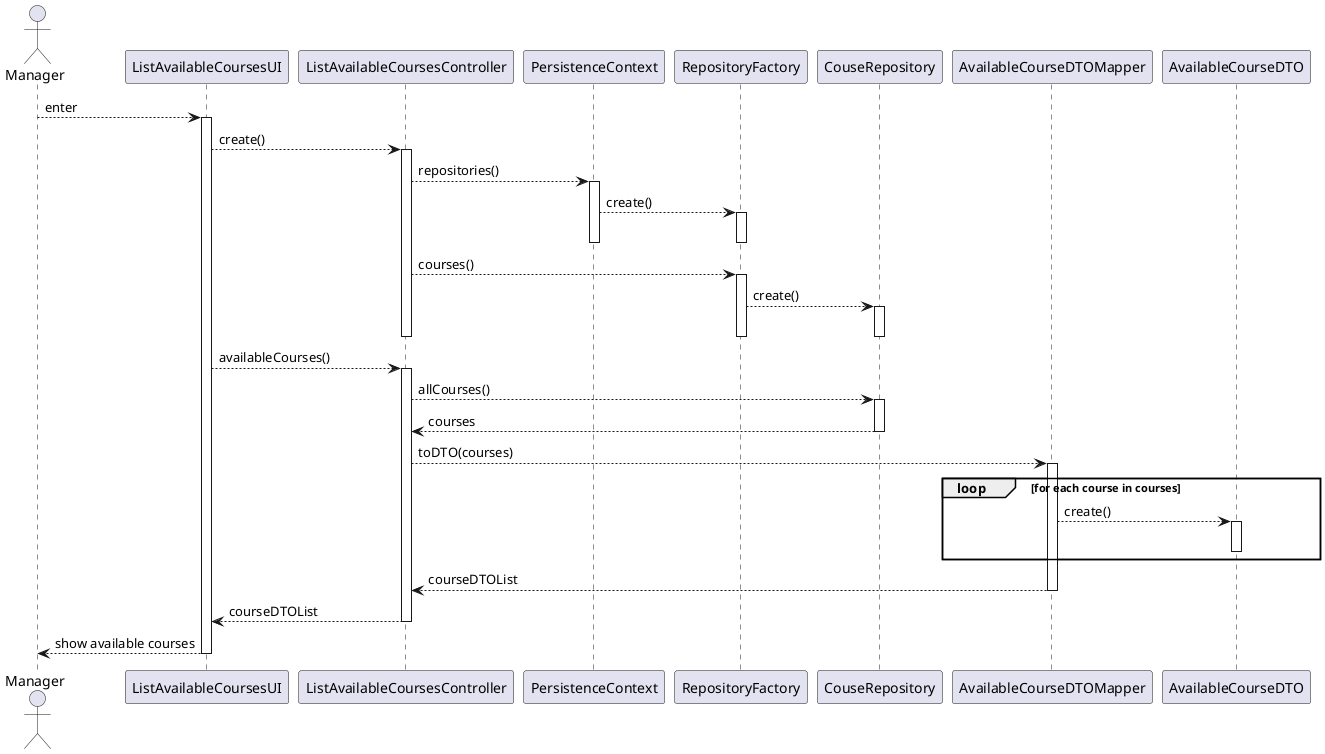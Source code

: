@startuml

actor Manager as user
participant ListAvailableCoursesUI as ui
participant ListAvailableCoursesController as ctrl

participant PersistenceContext as ctx
participant RepositoryFactory as rep_fac

participant CouseRepository as repo

participant AvailableCourseDTOMapper as mapper
participant AvailableCourseDTO as dto

user --> ui : enter

activate ui
    ui --> ctrl : create()
    activate ctrl
        ctrl --> ctx : repositories()
        activate ctx
            ctx --> rep_fac : create()
            activate rep_fac
            deactivate rep_fac
        deactivate ctx

        ctrl --> rep_fac : courses()
        activate rep_fac
            rep_fac --> repo : create()
            activate repo
            deactivate repo
        deactivate rep_fac
    deactivate ctrl

    ui --> ctrl : availableCourses()
    activate ctrl
        ctrl --> repo : allCourses()
        activate repo
            repo --> ctrl : courses
        deactivate repo

        ctrl --> mapper: toDTO(courses)
        activate mapper
            loop for each course in courses
                mapper --> dto: create()
                activate dto
                deactivate dto
            end loop
            mapper --> ctrl: courseDTOList
        deactivate mapper

        ctrl --> ui : courseDTOList
    deactivate ctrl

    ui --> user : show available courses
deactivate ui

@enduml
